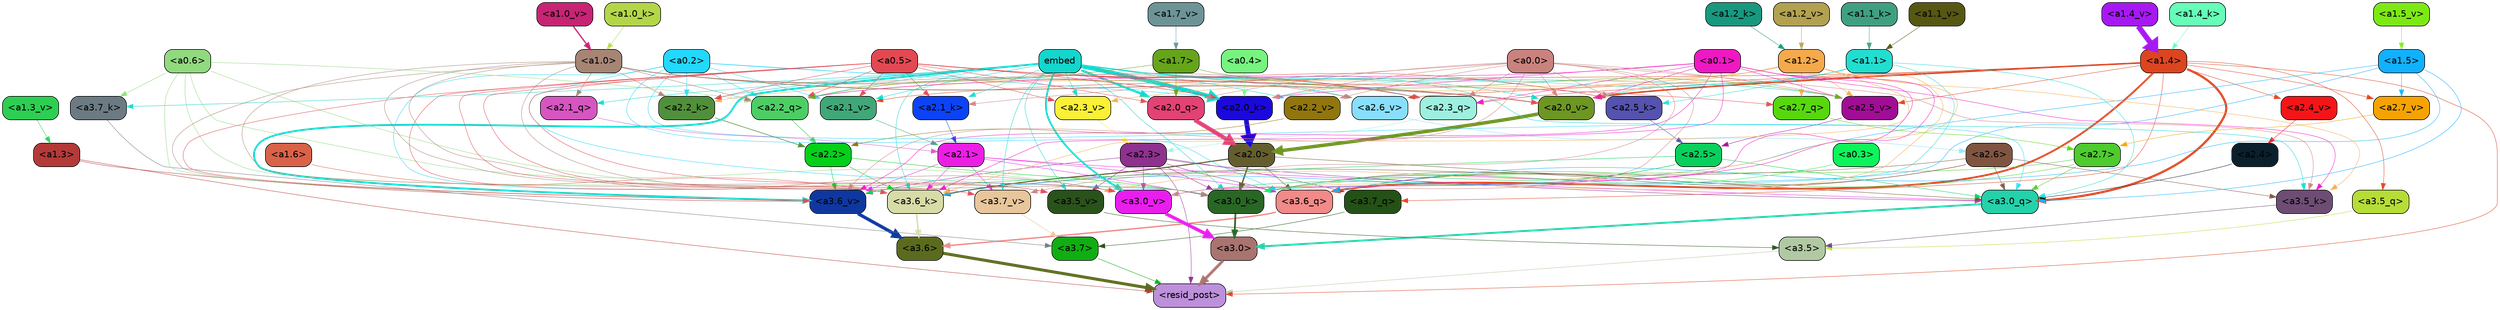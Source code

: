 strict digraph "" {
	graph [bgcolor=transparent,
		layout=dot,
		overlap=false,
		splines=true
	];
	"<a3.7>"	[color=black,
		fillcolor="#10ad13",
		fontname=Helvetica,
		shape=box,
		style="filled, rounded"];
	"<resid_post>"	[color=black,
		fillcolor="#bc90da",
		fontname=Helvetica,
		shape=box,
		style="filled, rounded"];
	"<a3.7>" -> "<resid_post>"	[color="#10ad13",
		penwidth=0.6239100098609924];
	"<a3.6>"	[color=black,
		fillcolor="#5b6b1e",
		fontname=Helvetica,
		shape=box,
		style="filled, rounded"];
	"<a3.6>" -> "<resid_post>"	[color="#5b6b1e",
		penwidth=4.569062113761902];
	"<a3.5>"	[color=black,
		fillcolor="#b1c9a3",
		fontname=Helvetica,
		shape=box,
		style="filled, rounded"];
	"<a3.5>" -> "<resid_post>"	[color="#b1c9a3",
		penwidth=0.6];
	"<a3.0>"	[color=black,
		fillcolor="#a97370",
		fontname=Helvetica,
		shape=box,
		style="filled, rounded"];
	"<a3.0>" -> "<resid_post>"	[color="#a97370",
		penwidth=4.283544182777405];
	"<a2.3>"	[color=black,
		fillcolor="#8e318f",
		fontname=Helvetica,
		shape=box,
		style="filled, rounded"];
	"<a2.3>" -> "<resid_post>"	[color="#8e318f",
		penwidth=0.6];
	"<a3.7_q>"	[color=black,
		fillcolor="#245115",
		fontname=Helvetica,
		shape=box,
		style="filled, rounded"];
	"<a2.3>" -> "<a3.7_q>"	[color="#8e318f",
		penwidth=0.6];
	"<a3.6_q>"	[color=black,
		fillcolor="#f18a88",
		fontname=Helvetica,
		shape=box,
		style="filled, rounded"];
	"<a2.3>" -> "<a3.6_q>"	[color="#8e318f",
		penwidth=0.6];
	"<a3.0_q>"	[color=black,
		fillcolor="#25d1aa",
		fontname=Helvetica,
		shape=box,
		style="filled, rounded"];
	"<a2.3>" -> "<a3.0_q>"	[color="#8e318f",
		penwidth=0.6];
	"<a3.0_k>"	[color=black,
		fillcolor="#296724",
		fontname=Helvetica,
		shape=box,
		style="filled, rounded"];
	"<a2.3>" -> "<a3.0_k>"	[color="#8e318f",
		penwidth=0.6];
	"<a3.6_v>"	[color=black,
		fillcolor="#0e37a0",
		fontname=Helvetica,
		shape=box,
		style="filled, rounded"];
	"<a2.3>" -> "<a3.6_v>"	[color="#8e318f",
		penwidth=0.6];
	"<a3.5_v>"	[color=black,
		fillcolor="#2a521b",
		fontname=Helvetica,
		shape=box,
		style="filled, rounded"];
	"<a2.3>" -> "<a3.5_v>"	[color="#8e318f",
		penwidth=0.6];
	"<a3.0_v>"	[color=black,
		fillcolor="#ea1def",
		fontname=Helvetica,
		shape=box,
		style="filled, rounded"];
	"<a2.3>" -> "<a3.0_v>"	[color="#8e318f",
		penwidth=0.6];
	"<a1.4>"	[color=black,
		fillcolor="#dc4520",
		fontname=Helvetica,
		shape=box,
		style="filled, rounded"];
	"<a1.4>" -> "<resid_post>"	[color="#dc4520",
		penwidth=0.6];
	"<a1.4>" -> "<a3.7_q>"	[color="#dc4520",
		penwidth=0.6];
	"<a1.4>" -> "<a3.6_q>"	[color="#dc4520",
		penwidth=2.7934007048606873];
	"<a3.5_q>"	[color=black,
		fillcolor="#b6dd37",
		fontname=Helvetica,
		shape=box,
		style="filled, rounded"];
	"<a1.4>" -> "<a3.5_q>"	[color="#dc4520",
		penwidth=0.6];
	"<a1.4>" -> "<a3.0_q>"	[color="#dc4520",
		penwidth=3.340754985809326];
	"<a2.3_q>"	[color=black,
		fillcolor="#9df0df",
		fontname=Helvetica,
		shape=box,
		style="filled, rounded"];
	"<a1.4>" -> "<a2.3_q>"	[color="#dc4520",
		penwidth=0.6];
	"<a2.7_v>"	[color=black,
		fillcolor="#f6a302",
		fontname=Helvetica,
		shape=box,
		style="filled, rounded"];
	"<a1.4>" -> "<a2.7_v>"	[color="#dc4520",
		penwidth=0.6];
	"<a2.6_v>"	[color=black,
		fillcolor="#88dffb",
		fontname=Helvetica,
		shape=box,
		style="filled, rounded"];
	"<a1.4>" -> "<a2.6_v>"	[color="#dc4520",
		penwidth=0.6];
	"<a2.5_v>"	[color=black,
		fillcolor="#a20d95",
		fontname=Helvetica,
		shape=box,
		style="filled, rounded"];
	"<a1.4>" -> "<a2.5_v>"	[color="#dc4520",
		penwidth=0.6];
	"<a2.4_v>"	[color=black,
		fillcolor="#f51518",
		fontname=Helvetica,
		shape=box,
		style="filled, rounded"];
	"<a1.4>" -> "<a2.4_v>"	[color="#dc4520",
		penwidth=0.6];
	"<a2.1_v>"	[color=black,
		fillcolor="#40a779",
		fontname=Helvetica,
		shape=box,
		style="filled, rounded"];
	"<a1.4>" -> "<a2.1_v>"	[color="#dc4520",
		penwidth=0.6];
	"<a2.0_v>"	[color=black,
		fillcolor="#6d9622",
		fontname=Helvetica,
		shape=box,
		style="filled, rounded"];
	"<a1.4>" -> "<a2.0_v>"	[color="#dc4520",
		penwidth=2.268759250640869];
	"<a1.3>"	[color=black,
		fillcolor="#b33a38",
		fontname=Helvetica,
		shape=box,
		style="filled, rounded"];
	"<a1.3>" -> "<resid_post>"	[color="#b33a38",
		penwidth=0.6];
	"<a1.3>" -> "<a3.6_v>"	[color="#b33a38",
		penwidth=0.6];
	"<a3.7_q>" -> "<a3.7>"	[color="#245115",
		penwidth=0.6];
	"<a3.6_q>" -> "<a3.6>"	[color="#f18a88",
		penwidth=2.0347584784030914];
	"<a3.5_q>" -> "<a3.5>"	[color="#b6dd37",
		penwidth=0.6];
	"<a3.0_q>" -> "<a3.0>"	[color="#25d1aa",
		penwidth=2.8635367155075073];
	"<a3.7_k>"	[color=black,
		fillcolor="#6c7b83",
		fontname=Helvetica,
		shape=box,
		style="filled, rounded"];
	"<a3.7_k>" -> "<a3.7>"	[color="#6c7b83",
		penwidth=0.6];
	"<a3.6_k>"	[color=black,
		fillcolor="#d6dba7",
		fontname=Helvetica,
		shape=box,
		style="filled, rounded"];
	"<a3.6_k>" -> "<a3.6>"	[color="#d6dba7",
		penwidth=2.1760786175727844];
	"<a3.5_k>"	[color=black,
		fillcolor="#6e4d74",
		fontname=Helvetica,
		shape=box,
		style="filled, rounded"];
	"<a3.5_k>" -> "<a3.5>"	[color="#6e4d74",
		penwidth=0.6];
	"<a3.0_k>" -> "<a3.0>"	[color="#296724",
		penwidth=2.632905662059784];
	"<a3.7_v>"	[color=black,
		fillcolor="#e8c69b",
		fontname=Helvetica,
		shape=box,
		style="filled, rounded"];
	"<a3.7_v>" -> "<a3.7>"	[color="#e8c69b",
		penwidth=0.6];
	"<a3.6_v>" -> "<a3.6>"	[color="#0e37a0",
		penwidth=4.981305837631226];
	"<a3.5_v>" -> "<a3.5>"	[color="#2a521b",
		penwidth=0.6];
	"<a3.0_v>" -> "<a3.0>"	[color="#ea1def",
		penwidth=5.168330669403076];
	"<a2.7>"	[color=black,
		fillcolor="#4ecb2f",
		fontname=Helvetica,
		shape=box,
		style="filled, rounded"];
	"<a2.7>" -> "<a3.6_q>"	[color="#4ecb2f",
		penwidth=0.6];
	"<a2.7>" -> "<a3.0_q>"	[color="#4ecb2f",
		penwidth=0.6];
	"<a2.7>" -> "<a3.0_k>"	[color="#4ecb2f",
		penwidth=0.6];
	"<a2.6>"	[color=black,
		fillcolor="#7f5541",
		fontname=Helvetica,
		shape=box,
		style="filled, rounded"];
	"<a2.6>" -> "<a3.6_q>"	[color="#7f5541",
		penwidth=0.6];
	"<a2.6>" -> "<a3.0_q>"	[color="#7f5541",
		penwidth=0.6];
	"<a2.6>" -> "<a3.6_k>"	[color="#7f5541",
		penwidth=0.6];
	"<a2.6>" -> "<a3.5_k>"	[color="#7f5541",
		penwidth=0.6];
	"<a2.6>" -> "<a3.0_k>"	[color="#7f5541",
		penwidth=0.6];
	"<a2.1>"	[color=black,
		fillcolor="#ec1ee6",
		fontname=Helvetica,
		shape=box,
		style="filled, rounded"];
	"<a2.1>" -> "<a3.6_q>"	[color="#ec1ee6",
		penwidth=0.6];
	"<a2.1>" -> "<a3.0_q>"	[color="#ec1ee6",
		penwidth=0.6];
	"<a2.1>" -> "<a3.6_k>"	[color="#ec1ee6",
		penwidth=0.6];
	"<a2.1>" -> "<a3.0_k>"	[color="#ec1ee6",
		penwidth=0.6];
	"<a2.1>" -> "<a3.7_v>"	[color="#ec1ee6",
		penwidth=0.6];
	"<a2.1>" -> "<a3.6_v>"	[color="#ec1ee6",
		penwidth=0.6];
	"<a2.0>"	[color=black,
		fillcolor="#645e2f",
		fontname=Helvetica,
		shape=box,
		style="filled, rounded"];
	"<a2.0>" -> "<a3.6_q>"	[color="#645e2f",
		penwidth=0.6];
	"<a2.0>" -> "<a3.0_q>"	[color="#645e2f",
		penwidth=0.6];
	"<a2.0>" -> "<a3.6_k>"	[color="#645e2f",
		penwidth=1.6382827460765839];
	"<a2.0>" -> "<a3.0_k>"	[color="#645e2f",
		penwidth=2.161143198609352];
	"<a1.5>"	[color=black,
		fillcolor="#11b1fd",
		fontname=Helvetica,
		shape=box,
		style="filled, rounded"];
	"<a1.5>" -> "<a3.6_q>"	[color="#11b1fd",
		penwidth=0.6];
	"<a1.5>" -> "<a3.0_q>"	[color="#11b1fd",
		penwidth=0.6];
	"<a1.5>" -> "<a3.6_k>"	[color="#11b1fd",
		penwidth=0.6];
	"<a1.5>" -> "<a3.0_k>"	[color="#11b1fd",
		penwidth=0.6];
	"<a1.5>" -> "<a2.7_v>"	[color="#11b1fd",
		penwidth=0.6];
	"<a0.2>"	[color=black,
		fillcolor="#22d8fd",
		fontname=Helvetica,
		shape=box,
		style="filled, rounded"];
	"<a0.2>" -> "<a3.6_q>"	[color="#22d8fd",
		penwidth=0.6];
	"<a0.2>" -> "<a3.0_q>"	[color="#22d8fd",
		penwidth=0.6];
	"<a0.2>" -> "<a3.6_k>"	[color="#22d8fd",
		penwidth=0.6];
	"<a0.2>" -> "<a3.0_k>"	[color="#22d8fd",
		penwidth=0.6];
	"<a2.2_q>"	[color=black,
		fillcolor="#4dce64",
		fontname=Helvetica,
		shape=box,
		style="filled, rounded"];
	"<a0.2>" -> "<a2.2_q>"	[color="#22d8fd",
		penwidth=0.6];
	"<a2.2_k>"	[color=black,
		fillcolor="#51903b",
		fontname=Helvetica,
		shape=box,
		style="filled, rounded"];
	"<a0.2>" -> "<a2.2_k>"	[color="#22d8fd",
		penwidth=0.6];
	"<a2.0_k>"	[color=black,
		fillcolor="#1b08db",
		fontname=Helvetica,
		shape=box,
		style="filled, rounded"];
	"<a0.2>" -> "<a2.0_k>"	[color="#22d8fd",
		penwidth=0.6];
	"<a0.2>" -> "<a2.1_v>"	[color="#22d8fd",
		penwidth=0.6];
	"<a0.2>" -> "<a2.0_v>"	[color="#22d8fd",
		penwidth=0.6];
	"<a2.5>"	[color=black,
		fillcolor="#09d05d",
		fontname=Helvetica,
		shape=box,
		style="filled, rounded"];
	"<a2.5>" -> "<a3.0_q>"	[color="#09d05d",
		penwidth=0.6];
	"<a2.5>" -> "<a3.0_k>"	[color="#09d05d",
		penwidth=0.6];
	"<a2.5>" -> "<a3.6_v>"	[color="#09d05d",
		penwidth=0.6];
	"<a2.5>" -> "<a3.0_v>"	[color="#09d05d",
		penwidth=0.6];
	"<a2.4>"	[color=black,
		fillcolor="#0b1f2d",
		fontname=Helvetica,
		shape=box,
		style="filled, rounded"];
	"<a2.4>" -> "<a3.0_q>"	[color="#0b1f2d",
		penwidth=0.6];
	"<a1.1>"	[color=black,
		fillcolor="#22ded1",
		fontname=Helvetica,
		shape=box,
		style="filled, rounded"];
	"<a1.1>" -> "<a3.0_q>"	[color="#22ded1",
		penwidth=0.6];
	"<a1.1>" -> "<a3.0_k>"	[color="#22ded1",
		penwidth=0.6];
	"<a2.5_k>"	[color=black,
		fillcolor="#5552b0",
		fontname=Helvetica,
		shape=box,
		style="filled, rounded"];
	"<a1.1>" -> "<a2.5_k>"	[color="#22ded1",
		penwidth=0.6];
	"<a1.1>" -> "<a2.0_k>"	[color="#22ded1",
		penwidth=0.6];
	"<a1.1>" -> "<a2.0_v>"	[color="#22ded1",
		penwidth=0.6];
	"<a0.6>"	[color=black,
		fillcolor="#91d97f",
		fontname=Helvetica,
		shape=box,
		style="filled, rounded"];
	"<a0.6>" -> "<a3.7_k>"	[color="#91d97f",
		penwidth=0.6];
	"<a0.6>" -> "<a3.6_k>"	[color="#91d97f",
		penwidth=0.6];
	"<a0.6>" -> "<a3.0_k>"	[color="#91d97f",
		penwidth=0.6];
	"<a0.6>" -> "<a3.6_v>"	[color="#91d97f",
		penwidth=0.6];
	"<a0.6>" -> "<a3.0_v>"	[color="#91d97f",
		penwidth=0.6];
	"<a0.6>" -> "<a2.2_q>"	[color="#91d97f",
		penwidth=0.6];
	embed	[color=black,
		fillcolor="#13d6cc",
		fontname=Helvetica,
		shape=box,
		style="filled, rounded"];
	embed -> "<a3.7_k>"	[color="#13d6cc",
		penwidth=0.6];
	embed -> "<a3.6_k>"	[color="#13d6cc",
		penwidth=0.6];
	embed -> "<a3.5_k>"	[color="#13d6cc",
		penwidth=0.6];
	embed -> "<a3.0_k>"	[color="#13d6cc",
		penwidth=0.6];
	embed -> "<a3.7_v>"	[color="#13d6cc",
		penwidth=0.6];
	embed -> "<a3.6_v>"	[color="#13d6cc",
		penwidth=2.7825746536254883];
	embed -> "<a3.5_v>"	[color="#13d6cc",
		penwidth=0.6];
	embed -> "<a3.0_v>"	[color="#13d6cc",
		penwidth=2.6950180530548096];
	embed -> "<a2.3_q>"	[color="#13d6cc",
		penwidth=0.6];
	embed -> "<a2.2_q>"	[color="#13d6cc",
		penwidth=0.6];
	"<a2.1_q>"	[color=black,
		fillcolor="#d755c1",
		fontname=Helvetica,
		shape=box,
		style="filled, rounded"];
	embed -> "<a2.1_q>"	[color="#13d6cc",
		penwidth=0.6];
	"<a2.0_q>"	[color=black,
		fillcolor="#e34274",
		fontname=Helvetica,
		shape=box,
		style="filled, rounded"];
	embed -> "<a2.0_q>"	[color="#13d6cc",
		penwidth=3.305941343307495];
	embed -> "<a2.5_k>"	[color="#13d6cc",
		penwidth=0.6];
	embed -> "<a2.2_k>"	[color="#13d6cc",
		penwidth=0.6698317527770996];
	"<a2.1_k>"	[color=black,
		fillcolor="#0c43f6",
		fontname=Helvetica,
		shape=box,
		style="filled, rounded"];
	embed -> "<a2.1_k>"	[color="#13d6cc",
		penwidth=0.6];
	embed -> "<a2.0_k>"	[color="#13d6cc",
		penwidth=6.12570995092392];
	embed -> "<a2.6_v>"	[color="#13d6cc",
		penwidth=0.6];
	embed -> "<a2.5_v>"	[color="#13d6cc",
		penwidth=0.6];
	"<a2.3_v>"	[color=black,
		fillcolor="#faf036",
		fontname=Helvetica,
		shape=box,
		style="filled, rounded"];
	embed -> "<a2.3_v>"	[color="#13d6cc",
		penwidth=0.6];
	"<a2.2_v>"	[color=black,
		fillcolor="#91760d",
		fontname=Helvetica,
		shape=box,
		style="filled, rounded"];
	embed -> "<a2.2_v>"	[color="#13d6cc",
		penwidth=0.6];
	embed -> "<a2.1_v>"	[color="#13d6cc",
		penwidth=0.6];
	embed -> "<a2.0_v>"	[color="#13d6cc",
		penwidth=0.6];
	"<a2.2>"	[color=black,
		fillcolor="#05d019",
		fontname=Helvetica,
		shape=box,
		style="filled, rounded"];
	"<a2.2>" -> "<a3.6_k>"	[color="#05d019",
		penwidth=0.6];
	"<a2.2>" -> "<a3.0_k>"	[color="#05d019",
		penwidth=0.6];
	"<a2.2>" -> "<a3.6_v>"	[color="#05d019",
		penwidth=0.6];
	"<a1.6>"	[color=black,
		fillcolor="#d96249",
		fontname=Helvetica,
		shape=box,
		style="filled, rounded"];
	"<a1.6>" -> "<a3.6_k>"	[color="#d96249",
		penwidth=0.6];
	"<a1.2>"	[color=black,
		fillcolor="#f4aa4c",
		fontname=Helvetica,
		shape=box,
		style="filled, rounded"];
	"<a1.2>" -> "<a3.6_k>"	[color="#f4aa4c",
		penwidth=0.6];
	"<a1.2>" -> "<a3.5_k>"	[color="#f4aa4c",
		penwidth=0.6];
	"<a1.2>" -> "<a3.0_k>"	[color="#f4aa4c",
		penwidth=0.6];
	"<a1.2>" -> "<a3.5_v>"	[color="#f4aa4c",
		penwidth=0.6];
	"<a2.7_q>"	[color=black,
		fillcolor="#57d80d",
		fontname=Helvetica,
		shape=box,
		style="filled, rounded"];
	"<a1.2>" -> "<a2.7_q>"	[color="#f4aa4c",
		penwidth=0.6];
	"<a1.2>" -> "<a2.2_q>"	[color="#f4aa4c",
		penwidth=0.6];
	"<a1.2>" -> "<a2.2_k>"	[color="#f4aa4c",
		penwidth=0.6];
	"<a1.2>" -> "<a2.5_v>"	[color="#f4aa4c",
		penwidth=0.6];
	"<a1.2>" -> "<a2.3_v>"	[color="#f4aa4c",
		penwidth=0.6];
	"<a1.2>" -> "<a2.0_v>"	[color="#f4aa4c",
		penwidth=0.6];
	"<a1.0>"	[color=black,
		fillcolor="#a68574",
		fontname=Helvetica,
		shape=box,
		style="filled, rounded"];
	"<a1.0>" -> "<a3.6_k>"	[color="#a68574",
		penwidth=0.6];
	"<a1.0>" -> "<a3.0_k>"	[color="#a68574",
		penwidth=0.6];
	"<a1.0>" -> "<a3.6_v>"	[color="#a68574",
		penwidth=0.6];
	"<a1.0>" -> "<a3.5_v>"	[color="#a68574",
		penwidth=0.6];
	"<a1.0>" -> "<a3.0_v>"	[color="#a68574",
		penwidth=0.6];
	"<a1.0>" -> "<a2.3_q>"	[color="#a68574",
		penwidth=0.6];
	"<a1.0>" -> "<a2.2_q>"	[color="#a68574",
		penwidth=0.6];
	"<a1.0>" -> "<a2.1_q>"	[color="#a68574",
		penwidth=0.6];
	"<a1.0>" -> "<a2.2_k>"	[color="#a68574",
		penwidth=0.6];
	"<a1.0>" -> "<a2.0_k>"	[color="#a68574",
		penwidth=0.6];
	"<a1.0>" -> "<a2.6_v>"	[color="#a68574",
		penwidth=0.6];
	"<a1.0>" -> "<a2.0_v>"	[color="#a68574",
		penwidth=1.2213096618652344];
	"<a0.5>"	[color=black,
		fillcolor="#e24953",
		fontname=Helvetica,
		shape=box,
		style="filled, rounded"];
	"<a0.5>" -> "<a3.6_k>"	[color="#e24953",
		penwidth=0.6];
	"<a0.5>" -> "<a3.7_v>"	[color="#e24953",
		penwidth=0.6];
	"<a0.5>" -> "<a3.6_v>"	[color="#e24953",
		penwidth=0.6];
	"<a0.5>" -> "<a3.5_v>"	[color="#e24953",
		penwidth=0.6];
	"<a0.5>" -> "<a3.0_v>"	[color="#e24953",
		penwidth=0.6];
	"<a0.5>" -> "<a2.7_q>"	[color="#e24953",
		penwidth=0.6];
	"<a0.5>" -> "<a2.3_q>"	[color="#e24953",
		penwidth=0.6];
	"<a0.5>" -> "<a2.2_q>"	[color="#e24953",
		penwidth=0.6];
	"<a0.5>" -> "<a2.0_q>"	[color="#e24953",
		penwidth=0.6];
	"<a0.5>" -> "<a2.5_k>"	[color="#e24953",
		penwidth=0.6];
	"<a0.5>" -> "<a2.2_k>"	[color="#e24953",
		penwidth=0.6];
	"<a0.5>" -> "<a2.1_k>"	[color="#e24953",
		penwidth=0.6];
	"<a0.5>" -> "<a2.0_k>"	[color="#e24953",
		penwidth=0.6900839805603027];
	"<a0.5>" -> "<a2.3_v>"	[color="#e24953",
		penwidth=0.6];
	"<a0.5>" -> "<a2.1_v>"	[color="#e24953",
		penwidth=0.6];
	"<a0.5>" -> "<a2.0_v>"	[color="#e24953",
		penwidth=0.6];
	"<a0.1>"	[color=black,
		fillcolor="#ef18c3",
		fontname=Helvetica,
		shape=box,
		style="filled, rounded"];
	"<a0.1>" -> "<a3.6_k>"	[color="#ef18c3",
		penwidth=0.6];
	"<a0.1>" -> "<a3.5_k>"	[color="#ef18c3",
		penwidth=0.6];
	"<a0.1>" -> "<a3.0_k>"	[color="#ef18c3",
		penwidth=0.6];
	"<a0.1>" -> "<a3.6_v>"	[color="#ef18c3",
		penwidth=0.6];
	"<a0.1>" -> "<a3.0_v>"	[color="#ef18c3",
		penwidth=0.6];
	"<a0.1>" -> "<a2.3_q>"	[color="#ef18c3",
		penwidth=0.6];
	"<a0.1>" -> "<a2.2_q>"	[color="#ef18c3",
		penwidth=0.6];
	"<a0.1>" -> "<a2.0_k>"	[color="#ef18c3",
		penwidth=0.6];
	"<a0.1>" -> "<a2.5_v>"	[color="#ef18c3",
		penwidth=0.6];
	"<a0.1>" -> "<a2.0_v>"	[color="#ef18c3",
		penwidth=0.6];
	"<a0.0>"	[color=black,
		fillcolor="#ca827e",
		fontname=Helvetica,
		shape=box,
		style="filled, rounded"];
	"<a0.0>" -> "<a3.5_k>"	[color="#ca827e",
		penwidth=0.6];
	"<a0.0>" -> "<a3.7_v>"	[color="#ca827e",
		penwidth=0.6];
	"<a0.0>" -> "<a3.6_v>"	[color="#ca827e",
		penwidth=0.6];
	"<a0.0>" -> "<a3.0_v>"	[color="#ca827e",
		penwidth=0.6];
	"<a0.0>" -> "<a2.3_q>"	[color="#ca827e",
		penwidth=0.6];
	"<a0.0>" -> "<a2.0_q>"	[color="#ca827e",
		penwidth=0.6];
	"<a0.0>" -> "<a2.5_k>"	[color="#ca827e",
		penwidth=0.6];
	"<a0.0>" -> "<a2.1_k>"	[color="#ca827e",
		penwidth=0.6];
	"<a0.0>" -> "<a2.0_k>"	[color="#ca827e",
		penwidth=0.6];
	"<a0.0>" -> "<a2.5_v>"	[color="#ca827e",
		penwidth=0.6];
	"<a0.0>" -> "<a2.2_v>"	[color="#ca827e",
		penwidth=0.6];
	"<a0.0>" -> "<a2.0_v>"	[color="#ca827e",
		penwidth=0.6];
	"<a0.3>"	[color=black,
		fillcolor="#0df45a",
		fontname=Helvetica,
		shape=box,
		style="filled, rounded"];
	"<a0.3>" -> "<a3.0_k>"	[color="#0df45a",
		penwidth=0.6];
	"<a2.7_q>" -> "<a2.7>"	[color="#57d80d",
		penwidth=0.6];
	"<a2.3_q>" -> "<a2.3>"	[color="#9df0df",
		penwidth=0.6];
	"<a2.2_q>" -> "<a2.2>"	[color="#4dce64",
		penwidth=0.7553567886352539];
	"<a2.1_q>" -> "<a2.1>"	[color="#d755c1",
		penwidth=0.6];
	"<a2.0_q>" -> "<a2.0>"	[color="#e34274",
		penwidth=6.256794691085815];
	"<a2.5_k>" -> "<a2.5>"	[color="#5552b0",
		penwidth=0.6];
	"<a2.2_k>" -> "<a2.2>"	[color="#51903b",
		penwidth=0.8854708671569824];
	"<a2.1_k>" -> "<a2.1>"	[color="#0c43f6",
		penwidth=0.6];
	"<a2.0_k>" -> "<a2.0>"	[color="#1b08db",
		penwidth=7.231504917144775];
	"<a2.7_v>" -> "<a2.7>"	[color="#f6a302",
		penwidth=0.6];
	"<a2.6_v>" -> "<a2.6>"	[color="#88dffb",
		penwidth=0.6];
	"<a2.5_v>" -> "<a2.5>"	[color="#a20d95",
		penwidth=0.6];
	"<a2.4_v>" -> "<a2.4>"	[color="#f51518",
		penwidth=0.6];
	"<a2.3_v>" -> "<a2.3>"	[color="#faf036",
		penwidth=0.6];
	"<a2.2_v>" -> "<a2.2>"	[color="#91760d",
		penwidth=0.6];
	"<a2.1_v>" -> "<a2.1>"	[color="#40a779",
		penwidth=0.6];
	"<a2.0_v>" -> "<a2.0>"	[color="#6d9622",
		penwidth=5.231471925973892];
	"<a1.7>"	[color=black,
		fillcolor="#66a519",
		fontname=Helvetica,
		shape=box,
		style="filled, rounded"];
	"<a1.7>" -> "<a2.2_q>"	[color="#66a519",
		penwidth=0.6];
	"<a1.7>" -> "<a2.0_q>"	[color="#66a519",
		penwidth=0.6];
	"<a1.7>" -> "<a2.5_v>"	[color="#66a519",
		penwidth=0.6];
	"<a0.4>"	[color=black,
		fillcolor="#77f480",
		fontname=Helvetica,
		shape=box,
		style="filled, rounded"];
	"<a0.4>" -> "<a2.0_k>"	[color="#77f480",
		penwidth=0.6];
	"<a1.4_k>"	[color=black,
		fillcolor="#65fdb7",
		fontname=Helvetica,
		shape=box,
		style="filled, rounded"];
	"<a1.4_k>" -> "<a1.4>"	[color="#65fdb7",
		penwidth=0.6];
	"<a1.2_k>"	[color=black,
		fillcolor="#17987f",
		fontname=Helvetica,
		shape=box,
		style="filled, rounded"];
	"<a1.2_k>" -> "<a1.2>"	[color="#17987f",
		penwidth=0.6];
	"<a1.1_k>"	[color=black,
		fillcolor="#3fa081",
		fontname=Helvetica,
		shape=box,
		style="filled, rounded"];
	"<a1.1_k>" -> "<a1.1>"	[color="#3fa081",
		penwidth=0.6];
	"<a1.0_k>"	[color=black,
		fillcolor="#b3d648",
		fontname=Helvetica,
		shape=box,
		style="filled, rounded"];
	"<a1.0_k>" -> "<a1.0>"	[color="#b3d648",
		penwidth=0.6];
	"<a1.7_v>"	[color=black,
		fillcolor="#6c9496",
		fontname=Helvetica,
		shape=box,
		style="filled, rounded"];
	"<a1.7_v>" -> "<a1.7>"	[color="#6c9496",
		penwidth=0.6];
	"<a1.5_v>"	[color=black,
		fillcolor="#7de914",
		fontname=Helvetica,
		shape=box,
		style="filled, rounded"];
	"<a1.5_v>" -> "<a1.5>"	[color="#7de914",
		penwidth=0.6];
	"<a1.4_v>"	[color=black,
		fillcolor="#a619f2",
		fontname=Helvetica,
		shape=box,
		style="filled, rounded"];
	"<a1.4_v>" -> "<a1.4>"	[color="#a619f2",
		penwidth=8.36684274673462];
	"<a1.3_v>"	[color=black,
		fillcolor="#2ccf52",
		fontname=Helvetica,
		shape=box,
		style="filled, rounded"];
	"<a1.3_v>" -> "<a1.3>"	[color="#2ccf52",
		penwidth=0.6];
	"<a1.2_v>"	[color=black,
		fillcolor="#b2a14f",
		fontname=Helvetica,
		shape=box,
		style="filled, rounded"];
	"<a1.2_v>" -> "<a1.2>"	[color="#b2a14f",
		penwidth=0.6];
	"<a1.1_v>"	[color=black,
		fillcolor="#565712",
		fontname=Helvetica,
		shape=box,
		style="filled, rounded"];
	"<a1.1_v>" -> "<a1.1>"	[color="#565712",
		penwidth=0.6];
	"<a1.0_v>"	[color=black,
		fillcolor="#c72474",
		fontname=Helvetica,
		shape=box,
		style="filled, rounded"];
	"<a1.0_v>" -> "<a1.0>"	[color="#c72474",
		penwidth=1.9665732383728027];
}
